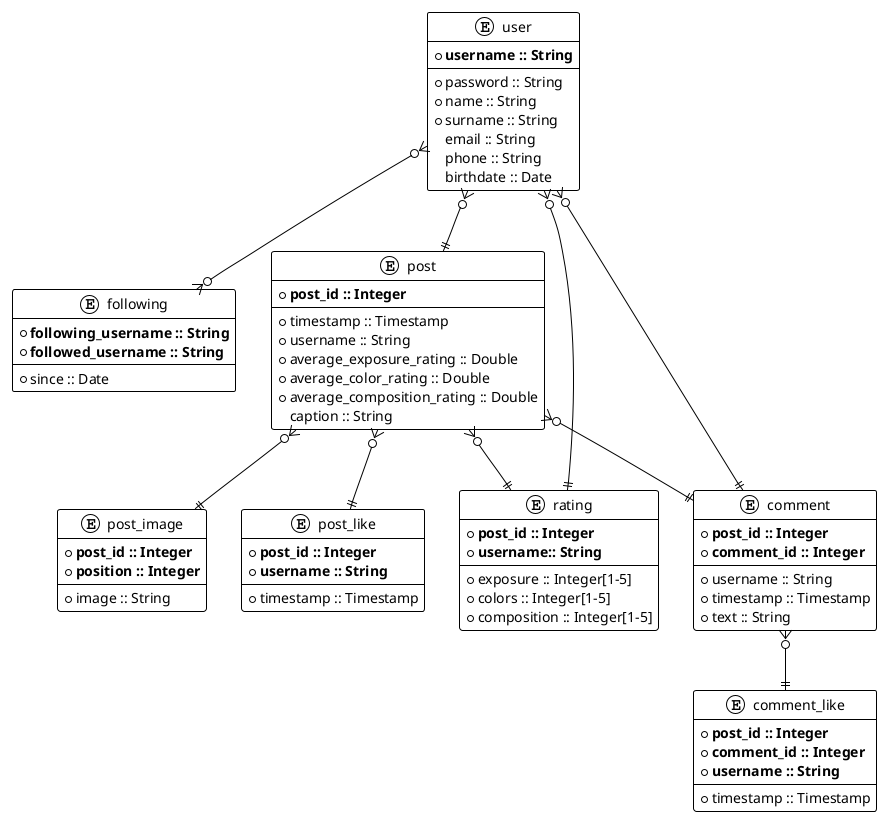 @startuml Lipho DB ER Diagram
!theme plain

entity user {
    * **username :: String**
    --
    * password :: String
    * name :: String
    * surname :: String
    email :: String
    phone :: String
    birthdate :: Date
}

entity following {
    * **following_username :: String**
    * **followed_username :: String**
    --
    * since :: Date
}

entity post {
    * **post_id :: Integer**
    --
    * timestamp :: Timestamp
    * username :: String
    * average_exposure_rating :: Double
    * average_color_rating :: Double
    * average_composition_rating :: Double
    caption :: String
}

entity post_image {
    * **post_id :: Integer**
    * **position :: Integer**
    --
    * image :: String
}

entity post_like {
    * **post_id :: Integer**
    * **username :: String**
    --
    * timestamp :: Timestamp
}

entity rating {
    * **post_id :: Integer**
    * **username:: String**
    --
    * exposure :: Integer[1-5]
    * colors :: Integer[1-5]
    * composition :: Integer[1-5]
}

entity comment {
    * **post_id :: Integer**
    * **comment_id :: Integer**
    --
    * username :: String
    * timestamp :: Timestamp
    * text :: String
}

entity comment_like {
    * **post_id :: Integer**
    * **comment_id :: Integer**
    * **username :: String**
    --
    * timestamp :: Timestamp
}

user }o--o{ following
user }o--|| post
post }o--|| post_image
post }o--|| rating
post }o--|| comment
post }o--|| post_like
rating ||--o{ user
comment ||--o{ user
comment }o--|| comment_like

@enduml